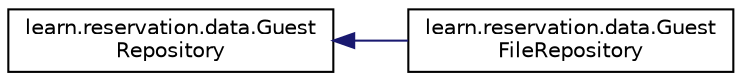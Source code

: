 digraph "Graphical Class Hierarchy"
{
 // LATEX_PDF_SIZE
  edge [fontname="Helvetica",fontsize="10",labelfontname="Helvetica",labelfontsize="10"];
  node [fontname="Helvetica",fontsize="10",shape=record];
  rankdir="LR";
  Node0 [label="learn.reservation.data.Guest\lRepository",height=0.2,width=0.4,color="black", fillcolor="white", style="filled",URL="$interfacelearn_1_1reservation_1_1data_1_1_guest_repository.html",tooltip=" "];
  Node0 -> Node1 [dir="back",color="midnightblue",fontsize="10",style="solid",fontname="Helvetica"];
  Node1 [label="learn.reservation.data.Guest\lFileRepository",height=0.2,width=0.4,color="black", fillcolor="white", style="filled",URL="$classlearn_1_1reservation_1_1data_1_1_guest_file_repository.html",tooltip=" "];
}
